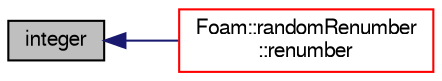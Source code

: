 digraph "integer"
{
  bgcolor="transparent";
  edge [fontname="FreeSans",fontsize="10",labelfontname="FreeSans",labelfontsize="10"];
  node [fontname="FreeSans",fontsize="10",shape=record];
  rankdir="LR";
  Node429 [label="integer",height=0.2,width=0.4,color="black", fillcolor="grey75", style="filled", fontcolor="black"];
  Node429 -> Node430 [dir="back",color="midnightblue",fontsize="10",style="solid",fontname="FreeSans"];
  Node430 [label="Foam::randomRenumber\l::renumber",height=0.2,width=0.4,color="red",URL="$a29210.html#abdaab0ecd06e1b35a275812665bd2da0",tooltip="Return the order in which cells need to be visited, i.e. "];
}
